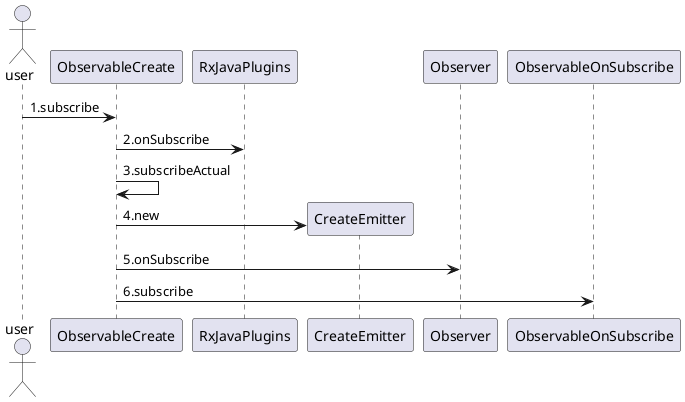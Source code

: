 @startuml Observable订阅时序图


actor user



user -> ObservableCreate : 1.subscribe
ObservableCreate ->  RxJavaPlugins : 2.onSubscribe
ObservableCreate -> ObservableCreate : 3.subscribeActual

create CreateEmitter
ObservableCreate -> CreateEmitter : 4.new
ObservableCreate -> Observer : 5.onSubscribe
ObservableCreate -> ObservableOnSubscribe : 6.subscribe




' user -> Observable : create
' Observable -> RxJavaPlugins : onAssembly
' RxJavaPlugins -> user : ObservableCreate
@enduml